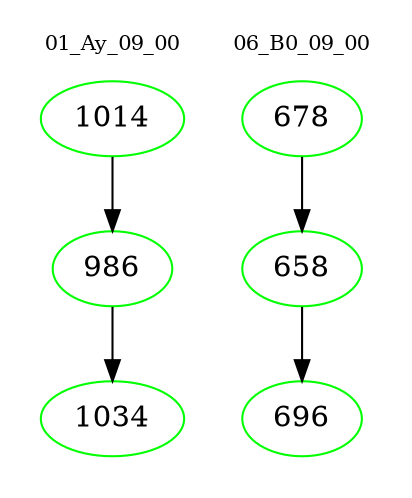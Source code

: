 digraph{
subgraph cluster_0 {
color = white
label = "01_Ay_09_00";
fontsize=10;
T0_1014 [label="1014", color="green"]
T0_1014 -> T0_986 [color="black"]
T0_986 [label="986", color="green"]
T0_986 -> T0_1034 [color="black"]
T0_1034 [label="1034", color="green"]
}
subgraph cluster_1 {
color = white
label = "06_B0_09_00";
fontsize=10;
T1_678 [label="678", color="green"]
T1_678 -> T1_658 [color="black"]
T1_658 [label="658", color="green"]
T1_658 -> T1_696 [color="black"]
T1_696 [label="696", color="green"]
}
}
